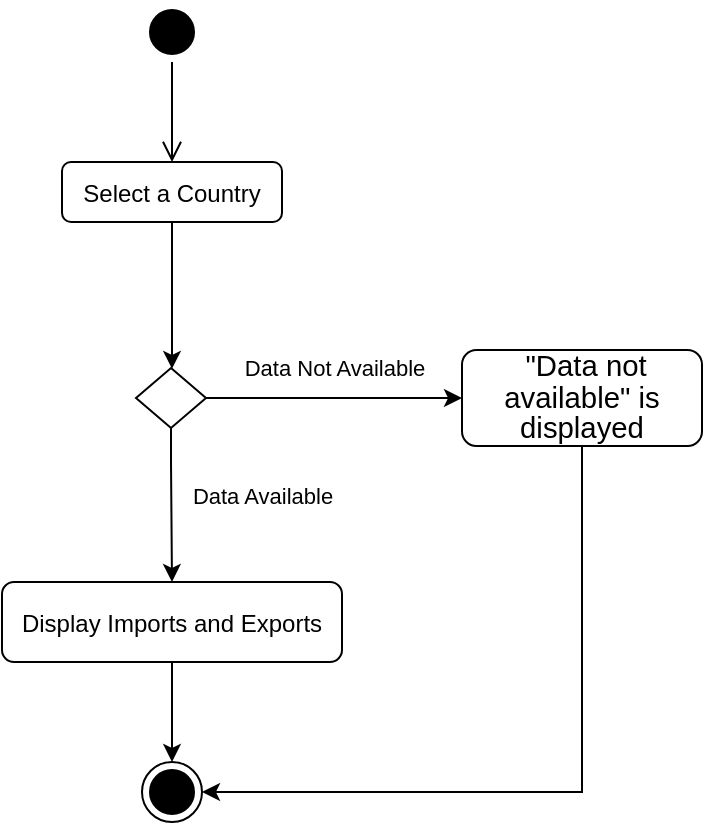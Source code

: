 <mxfile version="13.7.3" type="device"><diagram name="Page-1" id="e7e014a7-5840-1c2e-5031-d8a46d1fe8dd"><mxGraphModel dx="1086" dy="806" grid="1" gridSize="10" guides="1" tooltips="1" connect="1" arrows="1" fold="1" page="1" pageScale="1" pageWidth="1169" pageHeight="826" background="#ffffff" math="0" shadow="0"><root><mxCell id="0"/><mxCell id="1" parent="0"/><mxCell id="5" value="" style="ellipse;shape=startState;fillColor=#000000;" parent="1" vertex="1"><mxGeometry x="570" y="230" width="30" height="30" as="geometry"/></mxCell><mxCell id="6" value="" style="edgeStyle=elbowEdgeStyle;elbow=horizontal;verticalAlign=bottom;endArrow=open;endSize=8;endFill=1;rounded=0" parent="1" source="5" target="7" edge="1"><mxGeometry x="570" y="230" as="geometry"><mxPoint x="585" y="300" as="targetPoint"/></mxGeometry></mxCell><mxCell id="EXliFYMJ9JQEc-8R7AiY-10" style="edgeStyle=orthogonalEdgeStyle;rounded=0;orthogonalLoop=1;jettySize=auto;html=1;exitX=0.5;exitY=1;exitDx=0;exitDy=0;" parent="1" source="7" target="EXliFYMJ9JQEc-8R7AiY-9" edge="1"><mxGeometry relative="1" as="geometry"><Array as="points"><mxPoint x="585" y="390"/><mxPoint x="585" y="390"/></Array></mxGeometry></mxCell><mxCell id="7" value="Select a Country" style="rounded=1;" parent="1" vertex="1"><mxGeometry x="530" y="310" width="110" height="30" as="geometry"/></mxCell><mxCell id="EXliFYMJ9JQEc-8R7AiY-18" style="edgeStyle=orthogonalEdgeStyle;rounded=0;orthogonalLoop=1;jettySize=auto;html=1;exitX=0.5;exitY=1;exitDx=0;exitDy=0;strokeColor=#000000;" parent="1" source="8" target="EXliFYMJ9JQEc-8R7AiY-17" edge="1"><mxGeometry relative="1" as="geometry"/></mxCell><mxCell id="8" value="Display Imports and Exports" style="rounded=1;" parent="1" vertex="1"><mxGeometry x="500" y="520" width="170" height="40" as="geometry"/></mxCell><mxCell id="EXliFYMJ9JQEc-8R7AiY-11" value="Data Available" style="edgeStyle=orthogonalEdgeStyle;rounded=0;orthogonalLoop=1;jettySize=auto;html=1;strokeColor=#000000;" parent="1" source="EXliFYMJ9JQEc-8R7AiY-9" target="8" edge="1"><mxGeometry x="-0.111" y="45" relative="1" as="geometry"><Array as="points"><mxPoint x="585" y="460"/><mxPoint x="585" y="460"/></Array><mxPoint as="offset"/></mxGeometry></mxCell><mxCell id="EXliFYMJ9JQEc-8R7AiY-13" value="Data Not Available" style="edgeStyle=orthogonalEdgeStyle;rounded=0;orthogonalLoop=1;jettySize=auto;html=1;strokeColor=#000000;" parent="1" source="EXliFYMJ9JQEc-8R7AiY-9" target="EXliFYMJ9JQEc-8R7AiY-12" edge="1"><mxGeometry x="-0.021" y="15" relative="1" as="geometry"><mxPoint x="1" as="offset"/></mxGeometry></mxCell><mxCell id="EXliFYMJ9JQEc-8R7AiY-9" value="" style="rhombus;whiteSpace=wrap;html=1;" parent="1" vertex="1"><mxGeometry x="567" y="413" width="35" height="30" as="geometry"/></mxCell><mxCell id="RtWlvUxrrqKBfHQ5GWSC-8" style="edgeStyle=orthogonalEdgeStyle;rounded=0;orthogonalLoop=1;jettySize=auto;html=1;entryX=1;entryY=0.5;entryDx=0;entryDy=0;" edge="1" parent="1" source="EXliFYMJ9JQEc-8R7AiY-12" target="EXliFYMJ9JQEc-8R7AiY-17"><mxGeometry relative="1" as="geometry"><Array as="points"><mxPoint x="790" y="625"/></Array></mxGeometry></mxCell><mxCell id="EXliFYMJ9JQEc-8R7AiY-12" value="&lt;span style=&quot;font-size: 11.0pt ; line-height: 107% ; font-family: &amp;#34;calibri&amp;#34; , sans-serif&quot;&gt;&amp;nbsp;&quot;Data not available&quot; is displayed&lt;br&gt;&lt;/span&gt;" style="rounded=1;whiteSpace=wrap;html=1;strokeColor=#000000;fillColor=#FFFFFF;" parent="1" vertex="1"><mxGeometry x="730" y="404" width="120" height="48" as="geometry"/></mxCell><mxCell id="EXliFYMJ9JQEc-8R7AiY-17" value="" style="ellipse;html=1;shape=endState;fillColor=#000000;rounded=1;" parent="1" vertex="1"><mxGeometry x="570" y="610" width="30" height="30" as="geometry"/></mxCell></root></mxGraphModel></diagram></mxfile>